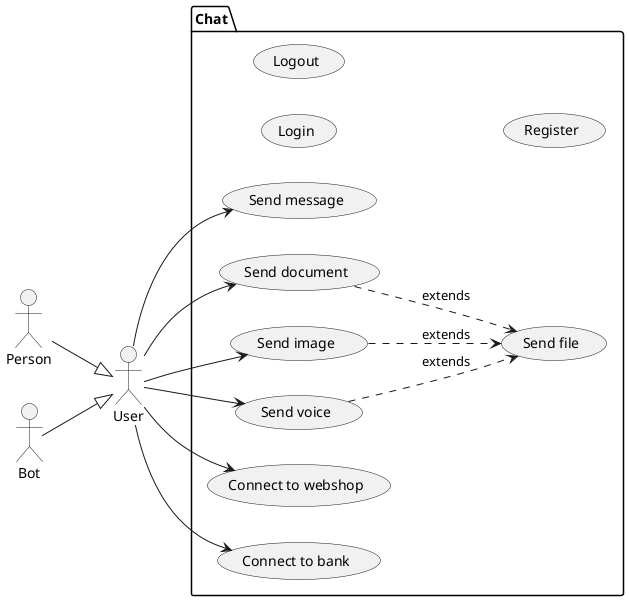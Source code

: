 @startuml chat
left to right direction

' actors
actor "User" as u
actor "Person" as p
actor "Bot" as b

' actor hierarchy
p -down-|> u
b -down-|> u

' use cases
package "Chat" {
  usecase "Login" as oUC1
  usecase "Logout" as oUC2
  usecase "Register" as oUC3
  ' Messaging use cases
  usecase "Send message" as mUC1
  usecase "Send file" as mUC2
  usecase "Send document" as mUC3
  usecase "Send image" as mUC4
  usecase "Send voice" as mUC5
  mUC3 ..> mUC2 : extends
  mUC4 ..> mUC2 : extends
  mUC5 ..> mUC2 : extends
  ' Connecting use cases
  usecase "Connect to webshop" as cUC1
  usecase "Connect to bank" as cUC2
}

'  link actor User with use cases
u --> mUC1
u --> mUC3
u --> mUC4
u --> mUC5
u --> cUC1
u --> cUC2
@enduml

